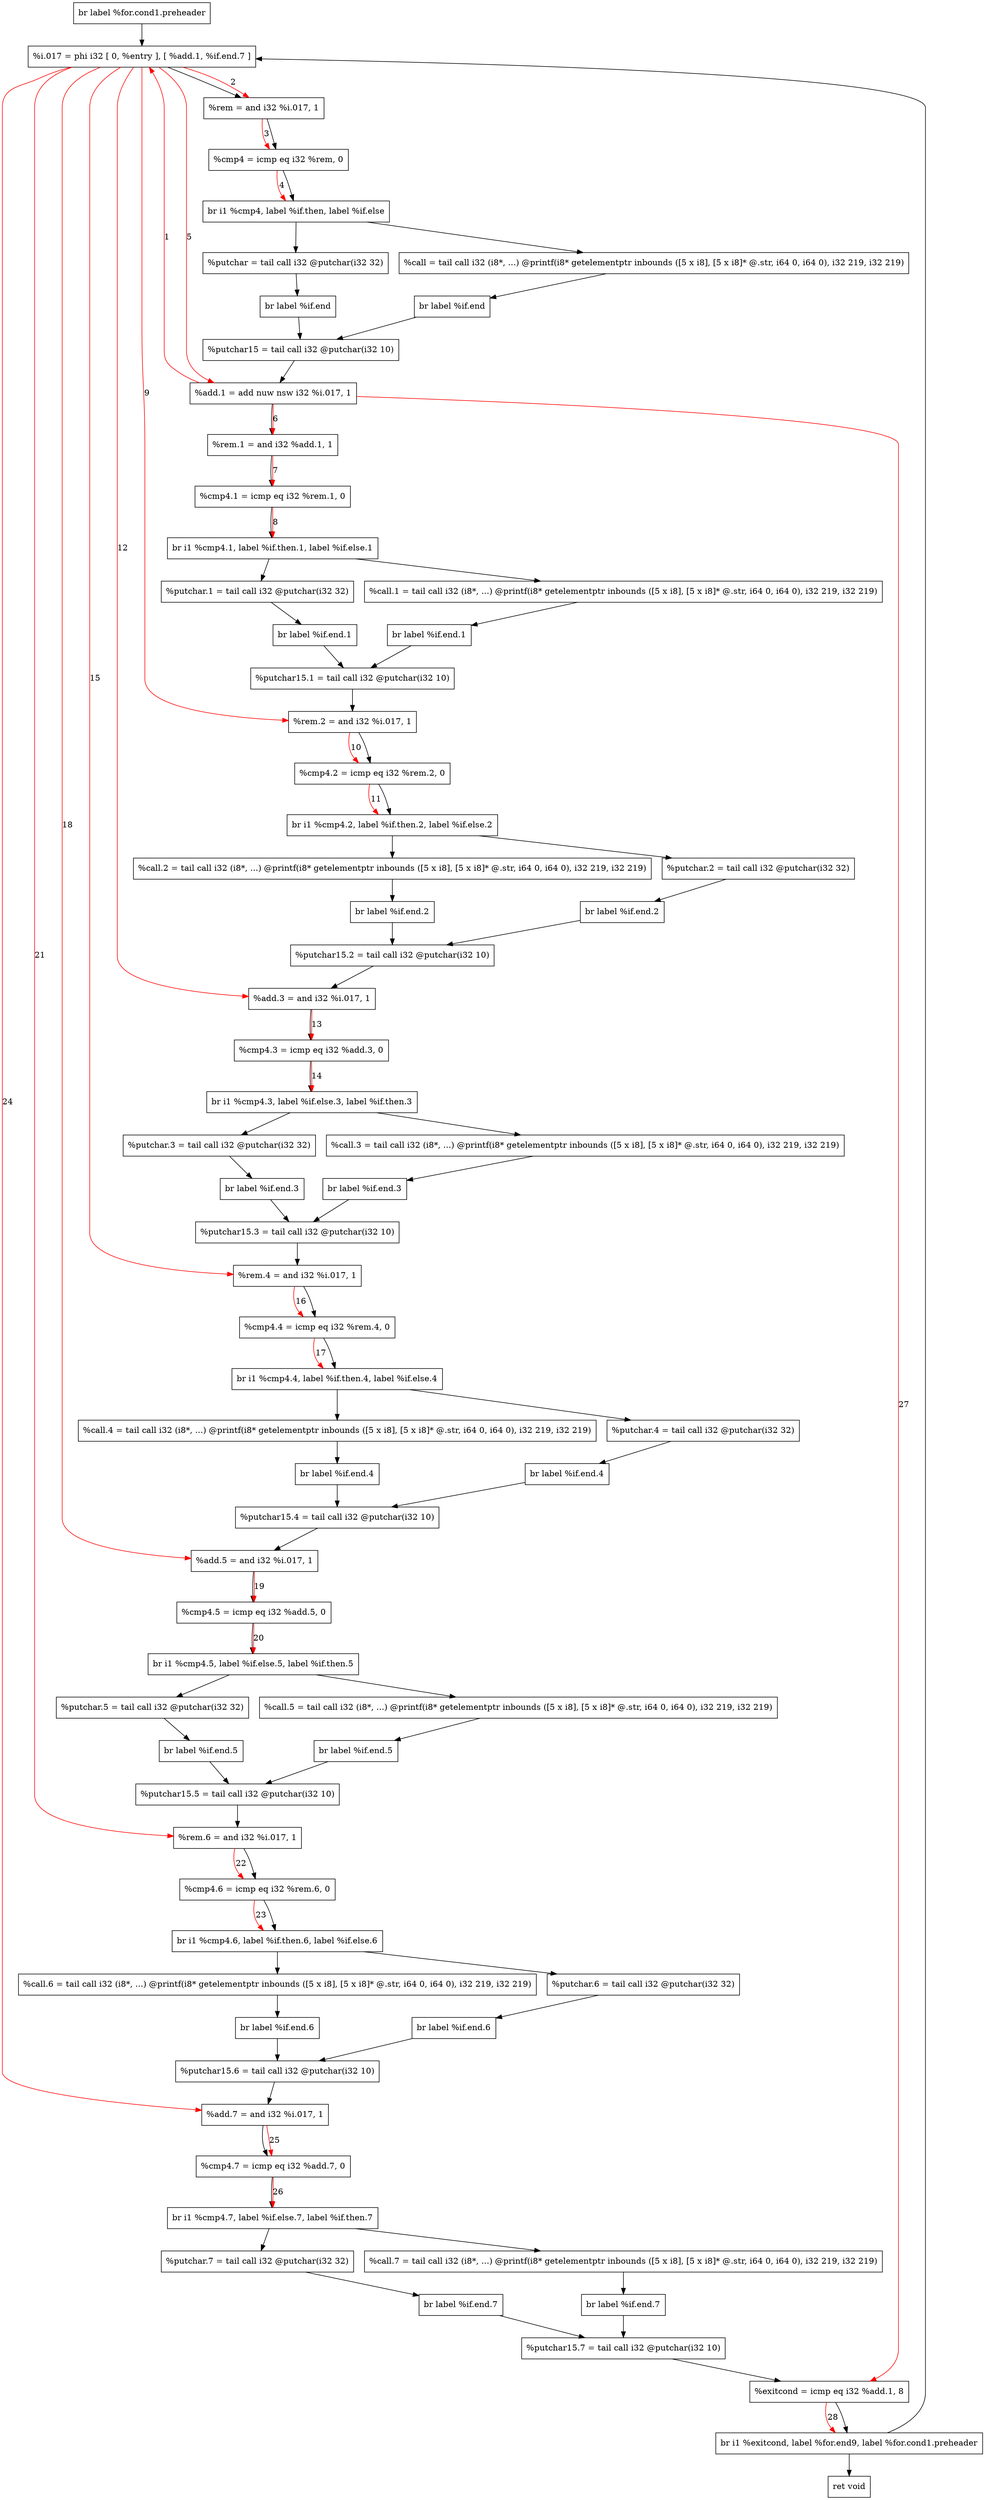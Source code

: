 digraph "CDFG for'func' function" {
	Node0x557f65396528[shape=record, label="  br label %for.cond1.preheader"]
	Node0x557f65396cc8[shape=record, label="  %i.017 = phi i32 [ 0, %entry ], [ %add.1, %if.end.7 ]"]
	Node0x557f65396de0[shape=record, label="  %rem = and i32 %i.017, 1"]
	Node0x557f65396e70[shape=record, label="  %cmp4 = icmp eq i32 %rem, 0"]
	Node0x557f6531fc98[shape=record, label="  br i1 %cmp4, label %if.then, label %if.else"]
	Node0x557f653973e0[shape=record, label="  %call = tail call i32 (i8*, ...) @printf(i8* getelementptr inbounds ([5 x i8], [5 x i8]* @.str, i64 0, i64 0), i32 219, i32 219)"]
	Node0x557f65397588[shape=record, label="  br label %if.end"]
	Node0x557f65397680[shape=record, label="  %putchar = tail call i32 @putchar(i32 32)"]
	Node0x557f65397758[shape=record, label="  br label %if.end"]
	Node0x557f65397820[shape=record, label="  %putchar15 = tail call i32 @putchar(i32 10)"]
	Node0x557f65397920[shape=record, label="  %add.1 = add nuw nsw i32 %i.017, 1"]
	Node0x557f65397b30[shape=record, label="  %rem.1 = and i32 %add.1, 1"]
	Node0x557f65397ba0[shape=record, label="  %cmp4.1 = icmp eq i32 %rem.1, 0"]
	Node0x557f6532b348[shape=record, label="  br i1 %cmp4.1, label %if.then.1, label %if.else.1"]
	Node0x557f65397db0[shape=record, label="  ret void"]
	Node0x557f65397e40[shape=record, label="  %putchar.1 = tail call i32 @putchar(i32 32)"]
	Node0x557f65397d68[shape=record, label="  br label %if.end.1"]
	Node0x557f65397ff0[shape=record, label="  %call.1 = tail call i32 (i8*, ...) @printf(i8* getelementptr inbounds ([5 x i8], [5 x i8]* @.str, i64 0, i64 0), i32 219, i32 219)"]
	Node0x557f653963f8[shape=record, label="  br label %if.end.1"]
	Node0x557f653980e0[shape=record, label="  %putchar15.1 = tail call i32 @putchar(i32 10)"]
	Node0x557f653981e0[shape=record, label="  %rem.2 = and i32 %i.017, 1"]
	Node0x557f65398250[shape=record, label="  %cmp4.2 = icmp eq i32 %rem.2, 0"]
	Node0x557f6532b468[shape=record, label="  br i1 %cmp4.2, label %if.then.2, label %if.else.2"]
	Node0x557f65398780[shape=record, label="  %putchar.2 = tail call i32 @putchar(i32 32)"]
	Node0x557f653988e8[shape=record, label="  br label %if.end.2"]
	Node0x557f65398990[shape=record, label="  %call.2 = tail call i32 (i8*, ...) @printf(i8* getelementptr inbounds ([5 x i8], [5 x i8]* @.str, i64 0, i64 0), i32 219, i32 219)"]
	Node0x557f65397528[shape=record, label="  br label %if.end.2"]
	Node0x557f65398a80[shape=record, label="  %putchar15.2 = tail call i32 @putchar(i32 10)"]
	Node0x557f65398b80[shape=record, label="  %add.3 = and i32 %i.017, 1"]
	Node0x557f65398bf0[shape=record, label="  %cmp4.3 = icmp eq i32 %add.3, 0"]
	Node0x557f6532b588[shape=record, label="  br i1 %cmp4.3, label %if.else.3, label %if.then.3"]
	Node0x557f65398e00[shape=record, label="  %putchar.3 = tail call i32 @putchar(i32 32)"]
	Node0x557f65398f68[shape=record, label="  br label %if.end.3"]
	Node0x557f65399010[shape=record, label="  %call.3 = tail call i32 (i8*, ...) @printf(i8* getelementptr inbounds ([5 x i8], [5 x i8]* @.str, i64 0, i64 0), i32 219, i32 219)"]
	Node0x557f65398d68[shape=record, label="  br label %if.end.3"]
	Node0x557f65399100[shape=record, label="  %putchar15.3 = tail call i32 @putchar(i32 10)"]
	Node0x557f65399200[shape=record, label="  %rem.4 = and i32 %i.017, 1"]
	Node0x557f65399270[shape=record, label="  %cmp4.4 = icmp eq i32 %rem.4, 0"]
	Node0x557f65399478[shape=record, label="  br i1 %cmp4.4, label %if.then.4, label %if.else.4"]
	Node0x557f65399510[shape=record, label="  %putchar.4 = tail call i32 @putchar(i32 32)"]
	Node0x557f65399e88[shape=record, label="  br label %if.end.4"]
	Node0x557f65399f30[shape=record, label="  %call.4 = tail call i32 (i8*, ...) @printf(i8* getelementptr inbounds ([5 x i8], [5 x i8]* @.str, i64 0, i64 0), i32 219, i32 219)"]
	Node0x557f653986e8[shape=record, label="  br label %if.end.4"]
	Node0x557f6539a020[shape=record, label="  %putchar15.4 = tail call i32 @putchar(i32 10)"]
	Node0x557f6539a120[shape=record, label="  %add.5 = and i32 %i.017, 1"]
	Node0x557f6539a190[shape=record, label="  %cmp4.5 = icmp eq i32 %add.5, 0"]
	Node0x557f6539a9b8[shape=record, label="  br i1 %cmp4.5, label %if.else.5, label %if.then.5"]
	Node0x557f6539aa50[shape=record, label="  %putchar.5 = tail call i32 @putchar(i32 32)"]
	Node0x557f6539abb8[shape=record, label="  br label %if.end.5"]
	Node0x557f6539ac60[shape=record, label="  %call.5 = tail call i32 (i8*, ...) @printf(i8* getelementptr inbounds ([5 x i8], [5 x i8]* @.str, i64 0, i64 0), i32 219, i32 219)"]
	Node0x557f6539a928[shape=record, label="  br label %if.end.5"]
	Node0x557f6539ad50[shape=record, label="  %putchar15.5 = tail call i32 @putchar(i32 10)"]
	Node0x557f6539ae50[shape=record, label="  %rem.6 = and i32 %i.017, 1"]
	Node0x557f6539aec0[shape=record, label="  %cmp4.6 = icmp eq i32 %rem.6, 0"]
	Node0x557f6539b0c8[shape=record, label="  br i1 %cmp4.6, label %if.then.6, label %if.else.6"]
	Node0x557f6539b160[shape=record, label="  %putchar.6 = tail call i32 @putchar(i32 32)"]
	Node0x557f6539b2c8[shape=record, label="  br label %if.end.6"]
	Node0x557f6539b370[shape=record, label="  %call.6 = tail call i32 (i8*, ...) @printf(i8* getelementptr inbounds ([5 x i8], [5 x i8]* @.str, i64 0, i64 0), i32 219, i32 219)"]
	Node0x557f653993e8[shape=record, label="  br label %if.end.6"]
	Node0x557f6539b460[shape=record, label="  %putchar15.6 = tail call i32 @putchar(i32 10)"]
	Node0x557f6539b560[shape=record, label="  %add.7 = and i32 %i.017, 1"]
	Node0x557f6539b5d0[shape=record, label="  %cmp4.7 = icmp eq i32 %add.7, 0"]
	Node0x557f6539b7d8[shape=record, label="  br i1 %cmp4.7, label %if.else.7, label %if.then.7"]
	Node0x557f6539b870[shape=record, label="  %putchar.7 = tail call i32 @putchar(i32 32)"]
	Node0x557f6539b038[shape=record, label="  br label %if.end.7"]
	Node0x557f6539b9a0[shape=record, label="  %call.7 = tail call i32 (i8*, ...) @printf(i8* getelementptr inbounds ([5 x i8], [5 x i8]* @.str, i64 0, i64 0), i32 219, i32 219)"]
	Node0x557f6539b748[shape=record, label="  br label %if.end.7"]
	Node0x557f6539ba90[shape=record, label="  %putchar15.7 = tail call i32 @putchar(i32 10)"]
	Node0x557f6539bbc0[shape=record, label="  %exitcond = icmp eq i32 %add.1, 8"]
	Node0x557f6539bcd8[shape=record, label="  br i1 %exitcond, label %for.end9, label %for.cond1.preheader"]
	Node0x557f65396528 -> Node0x557f65396cc8
	Node0x557f65396cc8 -> Node0x557f65396de0
	Node0x557f65396de0 -> Node0x557f65396e70
	Node0x557f65396e70 -> Node0x557f6531fc98
	Node0x557f6531fc98 -> Node0x557f653973e0
	Node0x557f6531fc98 -> Node0x557f65397680
	Node0x557f653973e0 -> Node0x557f65397588
	Node0x557f65397588 -> Node0x557f65397820
	Node0x557f65397680 -> Node0x557f65397758
	Node0x557f65397758 -> Node0x557f65397820
	Node0x557f65397820 -> Node0x557f65397920
	Node0x557f65397920 -> Node0x557f65397b30
	Node0x557f65397b30 -> Node0x557f65397ba0
	Node0x557f65397ba0 -> Node0x557f6532b348
	Node0x557f6532b348 -> Node0x557f65397ff0
	Node0x557f6532b348 -> Node0x557f65397e40
	Node0x557f65397e40 -> Node0x557f65397d68
	Node0x557f65397d68 -> Node0x557f653980e0
	Node0x557f65397ff0 -> Node0x557f653963f8
	Node0x557f653963f8 -> Node0x557f653980e0
	Node0x557f653980e0 -> Node0x557f653981e0
	Node0x557f653981e0 -> Node0x557f65398250
	Node0x557f65398250 -> Node0x557f6532b468
	Node0x557f6532b468 -> Node0x557f65398990
	Node0x557f6532b468 -> Node0x557f65398780
	Node0x557f65398780 -> Node0x557f653988e8
	Node0x557f653988e8 -> Node0x557f65398a80
	Node0x557f65398990 -> Node0x557f65397528
	Node0x557f65397528 -> Node0x557f65398a80
	Node0x557f65398a80 -> Node0x557f65398b80
	Node0x557f65398b80 -> Node0x557f65398bf0
	Node0x557f65398bf0 -> Node0x557f6532b588
	Node0x557f6532b588 -> Node0x557f65398e00
	Node0x557f6532b588 -> Node0x557f65399010
	Node0x557f65398e00 -> Node0x557f65398f68
	Node0x557f65398f68 -> Node0x557f65399100
	Node0x557f65399010 -> Node0x557f65398d68
	Node0x557f65398d68 -> Node0x557f65399100
	Node0x557f65399100 -> Node0x557f65399200
	Node0x557f65399200 -> Node0x557f65399270
	Node0x557f65399270 -> Node0x557f65399478
	Node0x557f65399478 -> Node0x557f65399f30
	Node0x557f65399478 -> Node0x557f65399510
	Node0x557f65399510 -> Node0x557f65399e88
	Node0x557f65399e88 -> Node0x557f6539a020
	Node0x557f65399f30 -> Node0x557f653986e8
	Node0x557f653986e8 -> Node0x557f6539a020
	Node0x557f6539a020 -> Node0x557f6539a120
	Node0x557f6539a120 -> Node0x557f6539a190
	Node0x557f6539a190 -> Node0x557f6539a9b8
	Node0x557f6539a9b8 -> Node0x557f6539aa50
	Node0x557f6539a9b8 -> Node0x557f6539ac60
	Node0x557f6539aa50 -> Node0x557f6539abb8
	Node0x557f6539abb8 -> Node0x557f6539ad50
	Node0x557f6539ac60 -> Node0x557f6539a928
	Node0x557f6539a928 -> Node0x557f6539ad50
	Node0x557f6539ad50 -> Node0x557f6539ae50
	Node0x557f6539ae50 -> Node0x557f6539aec0
	Node0x557f6539aec0 -> Node0x557f6539b0c8
	Node0x557f6539b0c8 -> Node0x557f6539b370
	Node0x557f6539b0c8 -> Node0x557f6539b160
	Node0x557f6539b160 -> Node0x557f6539b2c8
	Node0x557f6539b2c8 -> Node0x557f6539b460
	Node0x557f6539b370 -> Node0x557f653993e8
	Node0x557f653993e8 -> Node0x557f6539b460
	Node0x557f6539b460 -> Node0x557f6539b560
	Node0x557f6539b560 -> Node0x557f6539b5d0
	Node0x557f6539b5d0 -> Node0x557f6539b7d8
	Node0x557f6539b7d8 -> Node0x557f6539b870
	Node0x557f6539b7d8 -> Node0x557f6539b9a0
	Node0x557f6539b870 -> Node0x557f6539b038
	Node0x557f6539b038 -> Node0x557f6539ba90
	Node0x557f6539b9a0 -> Node0x557f6539b748
	Node0x557f6539b748 -> Node0x557f6539ba90
	Node0x557f6539ba90 -> Node0x557f6539bbc0
	Node0x557f6539bbc0 -> Node0x557f6539bcd8
	Node0x557f6539bcd8 -> Node0x557f65397db0
	Node0x557f6539bcd8 -> Node0x557f65396cc8
edge [color=red]
	Node0x557f65397920 -> Node0x557f65396cc8[label="1"]
	Node0x557f65396cc8 -> Node0x557f65396de0[label="2"]
	Node0x557f65396de0 -> Node0x557f65396e70[label="3"]
	Node0x557f65396e70 -> Node0x557f6531fc98[label="4"]
	Node0x557f65396cc8 -> Node0x557f65397920[label="5"]
	Node0x557f65397920 -> Node0x557f65397b30[label="6"]
	Node0x557f65397b30 -> Node0x557f65397ba0[label="7"]
	Node0x557f65397ba0 -> Node0x557f6532b348[label="8"]
	Node0x557f65396cc8 -> Node0x557f653981e0[label="9"]
	Node0x557f653981e0 -> Node0x557f65398250[label="10"]
	Node0x557f65398250 -> Node0x557f6532b468[label="11"]
	Node0x557f65396cc8 -> Node0x557f65398b80[label="12"]
	Node0x557f65398b80 -> Node0x557f65398bf0[label="13"]
	Node0x557f65398bf0 -> Node0x557f6532b588[label="14"]
	Node0x557f65396cc8 -> Node0x557f65399200[label="15"]
	Node0x557f65399200 -> Node0x557f65399270[label="16"]
	Node0x557f65399270 -> Node0x557f65399478[label="17"]
	Node0x557f65396cc8 -> Node0x557f6539a120[label="18"]
	Node0x557f6539a120 -> Node0x557f6539a190[label="19"]
	Node0x557f6539a190 -> Node0x557f6539a9b8[label="20"]
	Node0x557f65396cc8 -> Node0x557f6539ae50[label="21"]
	Node0x557f6539ae50 -> Node0x557f6539aec0[label="22"]
	Node0x557f6539aec0 -> Node0x557f6539b0c8[label="23"]
	Node0x557f65396cc8 -> Node0x557f6539b560[label="24"]
	Node0x557f6539b560 -> Node0x557f6539b5d0[label="25"]
	Node0x557f6539b5d0 -> Node0x557f6539b7d8[label="26"]
	Node0x557f65397920 -> Node0x557f6539bbc0[label="27"]
	Node0x557f6539bbc0 -> Node0x557f6539bcd8[label="28"]
}
